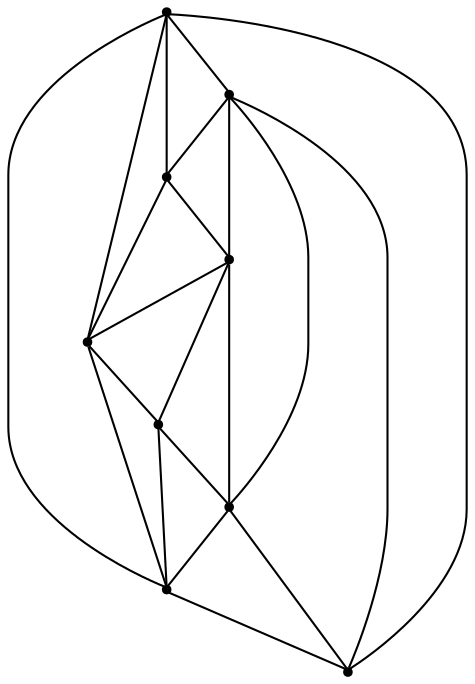 graph {
  node [shape=point,comment="{\"directed\":false,\"doi\":\"10.1007/978-3-031-49275-4_8\",\"figure\":\"1 (2)\"}"]

  v0 [pos="1107.579625687526,355.8339011808192"]
  v1 [pos="991.1704078257582,438.97852977541055"]
  v2 [pos="941.282226000599,621.9064582839387"]
  v3 [pos="974.5427360703511,389.08766870258086"]
  v4 [pos="924.6524876216167,405.72043829423916"]
  v5 [pos="957.9119643795813,522.1280148758832"]
  v6 [pos="924.6524876216167,472.23844940118545"]
  v7 [pos="874.76327248467,438.97852977541055"]
  v8 [pos="774.9849057991942,355.8339011808192"]

  v0 -- v1 [id="-1",pos="1107.579625687526,355.8339011808192 991.1704078257582,438.97852977541055 991.1704078257582,438.97852977541055 991.1704078257582,438.97852977541055"]
  v8 -- v3 [id="-2",pos="774.9849057991942,355.8339011808192 974.5427360703511,389.08766870258086 974.5427360703511,389.08766870258086 974.5427360703511,389.08766870258086"]
  v8 -- v0 [id="-3",pos="774.9849057991942,355.8339011808192 1107.579625687526,355.8339011808192 1107.579625687526,355.8339011808192 1107.579625687526,355.8339011808192"]
  v8 -- v7 [id="-4",pos="774.9849057991942,355.8339011808192 874.76327248467,438.97852977541055 874.76327248467,438.97852977541055 874.76327248467,438.97852977541055"]
  v7 -- v6 [id="-5",pos="874.76327248467,438.97852977541055 924.6524876216167,472.23844940118545 924.6524876216167,472.23844940118545 924.6524876216167,472.23844940118545"]
  v6 -- v1 [id="-6",pos="924.6524876216167,472.23844940118545 991.1704078257582,438.97852977541055 991.1704078257582,438.97852977541055 991.1704078257582,438.97852977541055"]
  v6 -- v4 [id="-7",pos="924.6524876216167,472.23844940118545 924.6524876216167,405.72043829423916 924.6524876216167,405.72043829423916 924.6524876216167,405.72043829423916"]
  v6 -- v2 [id="-8",pos="924.6524876216167,472.23844940118545 941.282226000599,621.9064582839387 941.282226000599,621.9064582839387 941.282226000599,621.9064582839387"]
  v4 -- v8 [id="-9",pos="924.6524876216167,405.72043829423916 774.9849057991942,355.8339011808192 774.9849057991942,355.8339011808192 774.9849057991942,355.8339011808192"]
  v4 -- v1 [id="-10",pos="924.6524876216167,405.72043829423916 991.1704078257582,438.97852977541055 991.1704078257582,438.97852977541055 991.1704078257582,438.97852977541055"]
  v4 -- v7 [id="-11",pos="924.6524876216167,405.72043829423916 874.76327248467,438.97852977541055 874.76327248467,438.97852977541055 874.76327248467,438.97852977541055"]
  v2 -- v8 [id="-12",pos="941.282226000599,621.9064582839387 774.9849057991942,355.8339011808192 774.9849057991942,355.8339011808192 774.9849057991942,355.8339011808192"]
  v2 -- v5 [id="-13",pos="941.282226000599,621.9064582839387 957.9119643795813,522.1280148758832 957.9119643795813,522.1280148758832 957.9119643795813,522.1280148758832"]
  v2 -- v7 [id="-14",pos="941.282226000599,621.9064582839387 874.76327248467,438.97852977541055 874.76327248467,438.97852977541055 874.76327248467,438.97852977541055"]
  v5 -- v1 [id="-15",pos="957.9119643795813,522.1280148758832 991.1704078257582,438.97852977541055 991.1704078257582,438.97852977541055 991.1704078257582,438.97852977541055"]
  v5 -- v0 [id="-16",pos="957.9119643795813,522.1280148758832 1107.579625687526,355.8339011808192 1107.579625687526,355.8339011808192 1107.579625687526,355.8339011808192"]
  v5 -- v6 [id="-17",pos="957.9119643795813,522.1280148758832 924.6524876216167,472.23844940118545 924.6524876216167,472.23844940118545 924.6524876216167,472.23844940118545"]
  v3 -- v0 [id="-18",pos="974.5427360703511,389.08766870258086 1107.579625687526,355.8339011808192 1107.579625687526,355.8339011808192 1107.579625687526,355.8339011808192"]
  v3 -- v4 [id="-19",pos="974.5427360703511,389.08766870258086 924.6524876216167,405.72043829423916 924.6524876216167,405.72043829423916 924.6524876216167,405.72043829423916"]
  v1 -- v3 [id="-20",pos="991.1704078257582,438.97852977541055 974.5427360703511,389.08766870258086 974.5427360703511,389.08766870258086 974.5427360703511,389.08766870258086"]
  v0 -- v2 [id="-21",pos="1107.579625687526,355.8339011808192 941.282226000599,621.9064582839387 941.282226000599,621.9064582839387 941.282226000599,621.9064582839387"]
}